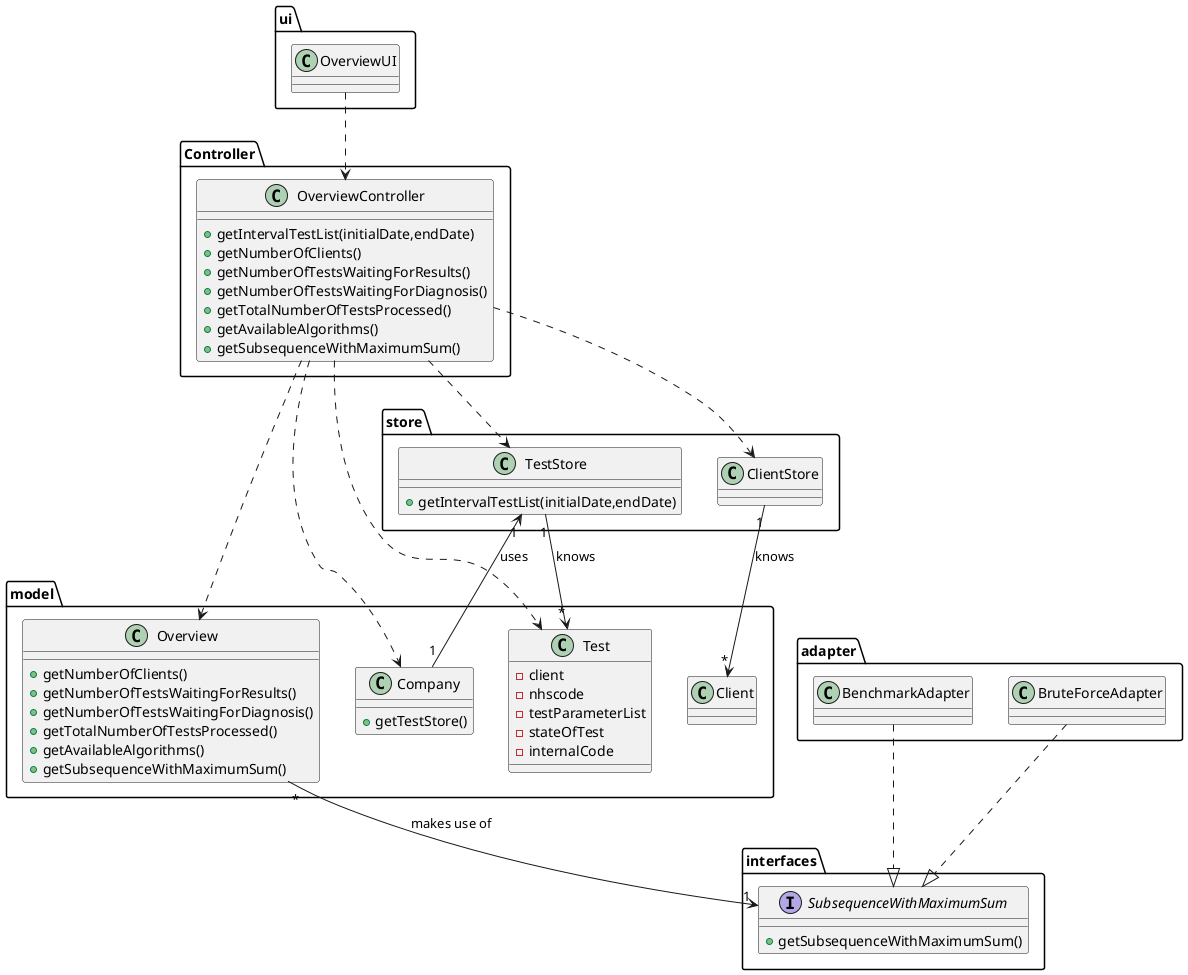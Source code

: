 @startuml


package ui {
class OverviewUI{}
}

package Controller{
class OverviewController{
+getIntervalTestList(initialDate,endDate)
+getNumberOfClients()
+getNumberOfTestsWaitingForResults()
+getNumberOfTestsWaitingForDiagnosis()
+getTotalNumberOfTestsProcessed()
+getAvailableAlgorithms()
+getSubsequenceWithMaximumSum()
}
}

package adapter{
class BenchmarkAdapter{
}

class BruteForceAdapter{
}
}

package model{
class Company{
+getTestStore()
}
class Test{
-client
-nhscode
-testParameterList
-stateOfTest
-internalCode
}
class Client{
}
class Overview{
+getNumberOfClients()
+getNumberOfTestsWaitingForResults()
+getNumberOfTestsWaitingForDiagnosis()
+getTotalNumberOfTestsProcessed()
+getAvailableAlgorithms()
+getSubsequenceWithMaximumSum()
}
}



package store{
class TestStore{
+getIntervalTestList(initialDate,endDate)
}
class ClientStore{
}
}


package interfaces{
interface SubsequenceWithMaximumSum{
+getSubsequenceWithMaximumSum()
}
}


OverviewUI ..> OverviewController

OverviewController ..> TestStore
OverviewController ..> ClientStore
OverviewController ..> Company
OverviewController ..> Test
OverviewController ..> Overview

Company "1" ----> "1" TestStore : uses
TestStore "1" --> "*" Test : knows
ClientStore "1" --> "*" Client : knows

Overview "*" -->"1"  SubsequenceWithMaximumSum : makes use of

BenchmarkAdapter..|>SubsequenceWithMaximumSum
BruteForceAdapter..|>SubsequenceWithMaximumSum

@enduml